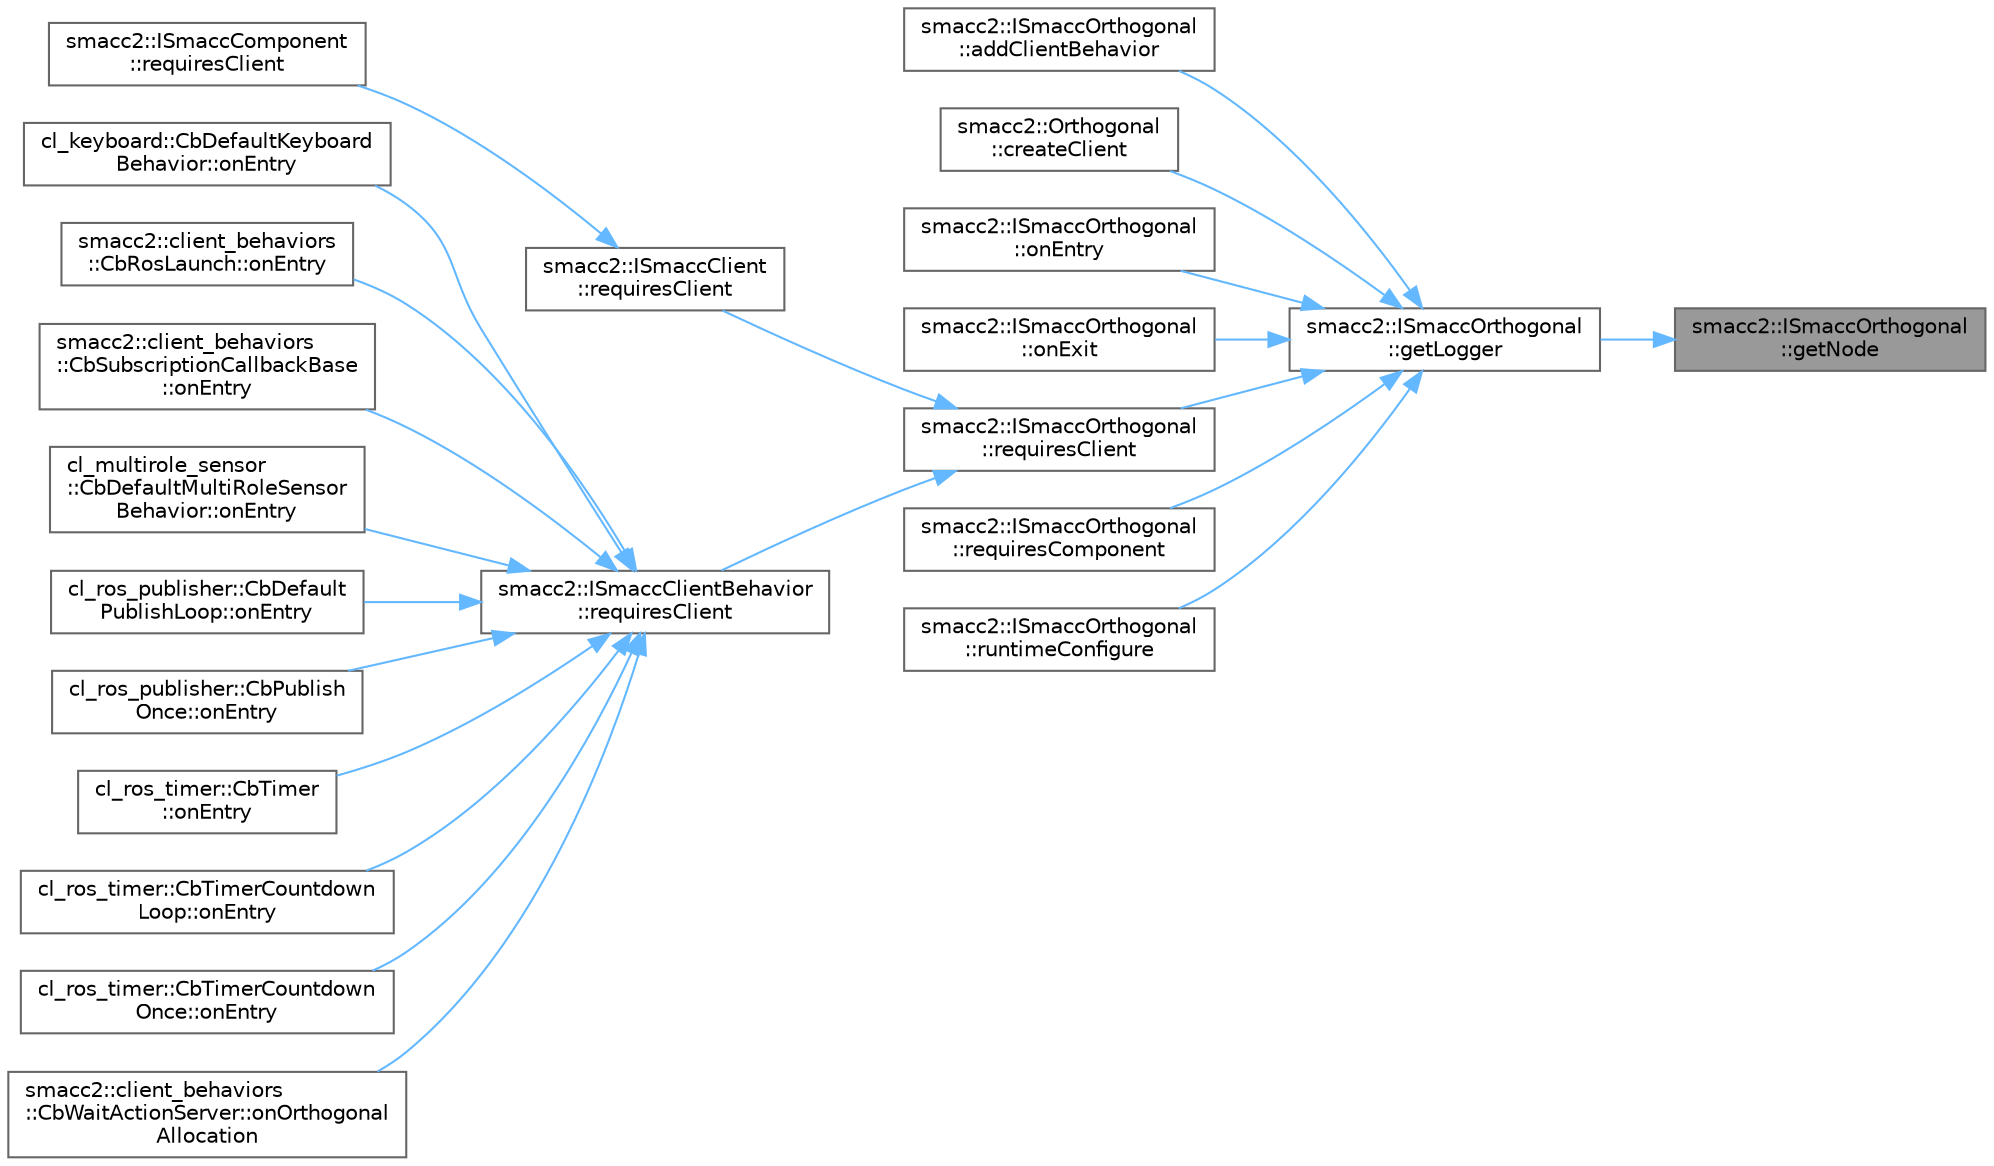 digraph "smacc2::ISmaccOrthogonal::getNode"
{
 // LATEX_PDF_SIZE
  bgcolor="transparent";
  edge [fontname=Helvetica,fontsize=10,labelfontname=Helvetica,labelfontsize=10];
  node [fontname=Helvetica,fontsize=10,shape=box,height=0.2,width=0.4];
  rankdir="RL";
  Node1 [label="smacc2::ISmaccOrthogonal\l::getNode",height=0.2,width=0.4,color="gray40", fillcolor="grey60", style="filled", fontcolor="black",tooltip=" "];
  Node1 -> Node2 [dir="back",color="steelblue1",style="solid"];
  Node2 [label="smacc2::ISmaccOrthogonal\l::getLogger",height=0.2,width=0.4,color="grey40", fillcolor="white", style="filled",URL="$classsmacc2_1_1ISmaccOrthogonal.html#a9f4ef0ad85f7ad0fbb02a26d8601889d",tooltip=" "];
  Node2 -> Node3 [dir="back",color="steelblue1",style="solid"];
  Node3 [label="smacc2::ISmaccOrthogonal\l::addClientBehavior",height=0.2,width=0.4,color="grey40", fillcolor="white", style="filled",URL="$classsmacc2_1_1ISmaccOrthogonal.html#ac0e6a9ac002395e3b405548ecae50620",tooltip=" "];
  Node2 -> Node4 [dir="back",color="steelblue1",style="solid"];
  Node4 [label="smacc2::Orthogonal\l::createClient",height=0.2,width=0.4,color="grey40", fillcolor="white", style="filled",URL="$classsmacc2_1_1Orthogonal.html#a73b1ab3d0a5ed0a597e8dffabcc2b8c0",tooltip=" "];
  Node2 -> Node5 [dir="back",color="steelblue1",style="solid"];
  Node5 [label="smacc2::ISmaccOrthogonal\l::onEntry",height=0.2,width=0.4,color="grey40", fillcolor="white", style="filled",URL="$classsmacc2_1_1ISmaccOrthogonal.html#ad4e78750ff27f2e86f6f5b07793c071f",tooltip=" "];
  Node2 -> Node6 [dir="back",color="steelblue1",style="solid"];
  Node6 [label="smacc2::ISmaccOrthogonal\l::onExit",height=0.2,width=0.4,color="grey40", fillcolor="white", style="filled",URL="$classsmacc2_1_1ISmaccOrthogonal.html#a1b33f38e1e947b1e93b4cc9c76f626cc",tooltip=" "];
  Node2 -> Node7 [dir="back",color="steelblue1",style="solid"];
  Node7 [label="smacc2::ISmaccOrthogonal\l::requiresClient",height=0.2,width=0.4,color="grey40", fillcolor="white", style="filled",URL="$classsmacc2_1_1ISmaccOrthogonal.html#ae3588b55b138744169785152d0f7bb65",tooltip=" "];
  Node7 -> Node8 [dir="back",color="steelblue1",style="solid"];
  Node8 [label="smacc2::ISmaccClient\l::requiresClient",height=0.2,width=0.4,color="grey40", fillcolor="white", style="filled",URL="$classsmacc2_1_1ISmaccClient.html#ae6e5eb70008b3a2bc42e42f5db5b55ab",tooltip=" "];
  Node8 -> Node9 [dir="back",color="steelblue1",style="solid"];
  Node9 [label="smacc2::ISmaccComponent\l::requiresClient",height=0.2,width=0.4,color="grey40", fillcolor="white", style="filled",URL="$classsmacc2_1_1ISmaccComponent.html#a5269f43605f1aa022d34bfeb220bc72c",tooltip=" "];
  Node7 -> Node10 [dir="back",color="steelblue1",style="solid"];
  Node10 [label="smacc2::ISmaccClientBehavior\l::requiresClient",height=0.2,width=0.4,color="grey40", fillcolor="white", style="filled",URL="$classsmacc2_1_1ISmaccClientBehavior.html#ad32d91e7aa6ac921b8d29610bd925244",tooltip=" "];
  Node10 -> Node11 [dir="back",color="steelblue1",style="solid"];
  Node11 [label="cl_keyboard::CbDefaultKeyboard\lBehavior::onEntry",height=0.2,width=0.4,color="grey40", fillcolor="white", style="filled",URL="$classcl__keyboard_1_1CbDefaultKeyboardBehavior.html#a06e49d8c78aeffecf74c27b05f529a3a",tooltip=" "];
  Node10 -> Node12 [dir="back",color="steelblue1",style="solid"];
  Node12 [label="smacc2::client_behaviors\l::CbRosLaunch::onEntry",height=0.2,width=0.4,color="grey40", fillcolor="white", style="filled",URL="$classsmacc2_1_1client__behaviors_1_1CbRosLaunch.html#aae95c9cde3fac627a2a753ccd3530973",tooltip=" "];
  Node10 -> Node13 [dir="back",color="steelblue1",style="solid"];
  Node13 [label="smacc2::client_behaviors\l::CbSubscriptionCallbackBase\l::onEntry",height=0.2,width=0.4,color="grey40", fillcolor="white", style="filled",URL="$classsmacc2_1_1client__behaviors_1_1CbSubscriptionCallbackBase.html#a6012d64247d5ccd219984a527a52cf86",tooltip=" "];
  Node10 -> Node14 [dir="back",color="steelblue1",style="solid"];
  Node14 [label="cl_multirole_sensor\l::CbDefaultMultiRoleSensor\lBehavior::onEntry",height=0.2,width=0.4,color="grey40", fillcolor="white", style="filled",URL="$classcl__multirole__sensor_1_1CbDefaultMultiRoleSensorBehavior.html#a54e7f0f2958ef2d7acd97dc33ec0d6de",tooltip=" "];
  Node10 -> Node15 [dir="back",color="steelblue1",style="solid"];
  Node15 [label="cl_ros_publisher::CbDefault\lPublishLoop::onEntry",height=0.2,width=0.4,color="grey40", fillcolor="white", style="filled",URL="$classcl__ros__publisher_1_1CbDefaultPublishLoop.html#a4dae42e78c718e91706f4880c3bd6101",tooltip=" "];
  Node10 -> Node16 [dir="back",color="steelblue1",style="solid"];
  Node16 [label="cl_ros_publisher::CbPublish\lOnce::onEntry",height=0.2,width=0.4,color="grey40", fillcolor="white", style="filled",URL="$classcl__ros__publisher_1_1CbPublishOnce.html#a9fe3e0012fc4f5e5df66142c97b0f88e",tooltip=" "];
  Node10 -> Node17 [dir="back",color="steelblue1",style="solid"];
  Node17 [label="cl_ros_timer::CbTimer\l::onEntry",height=0.2,width=0.4,color="grey40", fillcolor="white", style="filled",URL="$classcl__ros__timer_1_1CbTimer.html#aceba45e86271cf1b7333e2f42c246a38",tooltip=" "];
  Node10 -> Node18 [dir="back",color="steelblue1",style="solid"];
  Node18 [label="cl_ros_timer::CbTimerCountdown\lLoop::onEntry",height=0.2,width=0.4,color="grey40", fillcolor="white", style="filled",URL="$classcl__ros__timer_1_1CbTimerCountdownLoop.html#aa088f15db4fb2c307c86b30b2e1f7744",tooltip=" "];
  Node10 -> Node19 [dir="back",color="steelblue1",style="solid"];
  Node19 [label="cl_ros_timer::CbTimerCountdown\lOnce::onEntry",height=0.2,width=0.4,color="grey40", fillcolor="white", style="filled",URL="$classcl__ros__timer_1_1CbTimerCountdownOnce.html#a613662c4a4106ece0ce1dee198d1aba2",tooltip=" "];
  Node10 -> Node20 [dir="back",color="steelblue1",style="solid"];
  Node20 [label="smacc2::client_behaviors\l::CbWaitActionServer::onOrthogonal\lAllocation",height=0.2,width=0.4,color="grey40", fillcolor="white", style="filled",URL="$classsmacc2_1_1client__behaviors_1_1CbWaitActionServer.html#af97ece6300bd2064f390da03c94ddf0e",tooltip=" "];
  Node2 -> Node21 [dir="back",color="steelblue1",style="solid"];
  Node21 [label="smacc2::ISmaccOrthogonal\l::requiresComponent",height=0.2,width=0.4,color="grey40", fillcolor="white", style="filled",URL="$classsmacc2_1_1ISmaccOrthogonal.html#ab311d0a98b4f77a42b6eb691e98d496a",tooltip=" "];
  Node2 -> Node22 [dir="back",color="steelblue1",style="solid"];
  Node22 [label="smacc2::ISmaccOrthogonal\l::runtimeConfigure",height=0.2,width=0.4,color="grey40", fillcolor="white", style="filled",URL="$classsmacc2_1_1ISmaccOrthogonal.html#af160ffae149650b2be93b8e7625f0c39",tooltip=" "];
}
